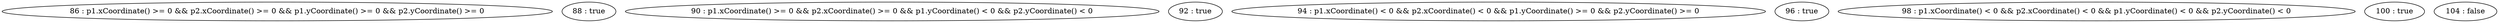 digraph G {
"86 : p1.xCoordinate() >= 0 && p2.xCoordinate() >= 0 && p1.yCoordinate() >= 0 && p2.yCoordinate() >= 0"
"88 : true"
"90 : p1.xCoordinate() >= 0 && p2.xCoordinate() >= 0 && p1.yCoordinate() < 0 && p2.yCoordinate() < 0"
"92 : true"
"94 : p1.xCoordinate() < 0 && p2.xCoordinate() < 0 && p1.yCoordinate() >= 0 && p2.yCoordinate() >= 0"
"96 : true"
"98 : p1.xCoordinate() < 0 && p2.xCoordinate() < 0 && p1.yCoordinate() < 0 && p2.yCoordinate() < 0"
"100 : true"
"104 : false"
}
